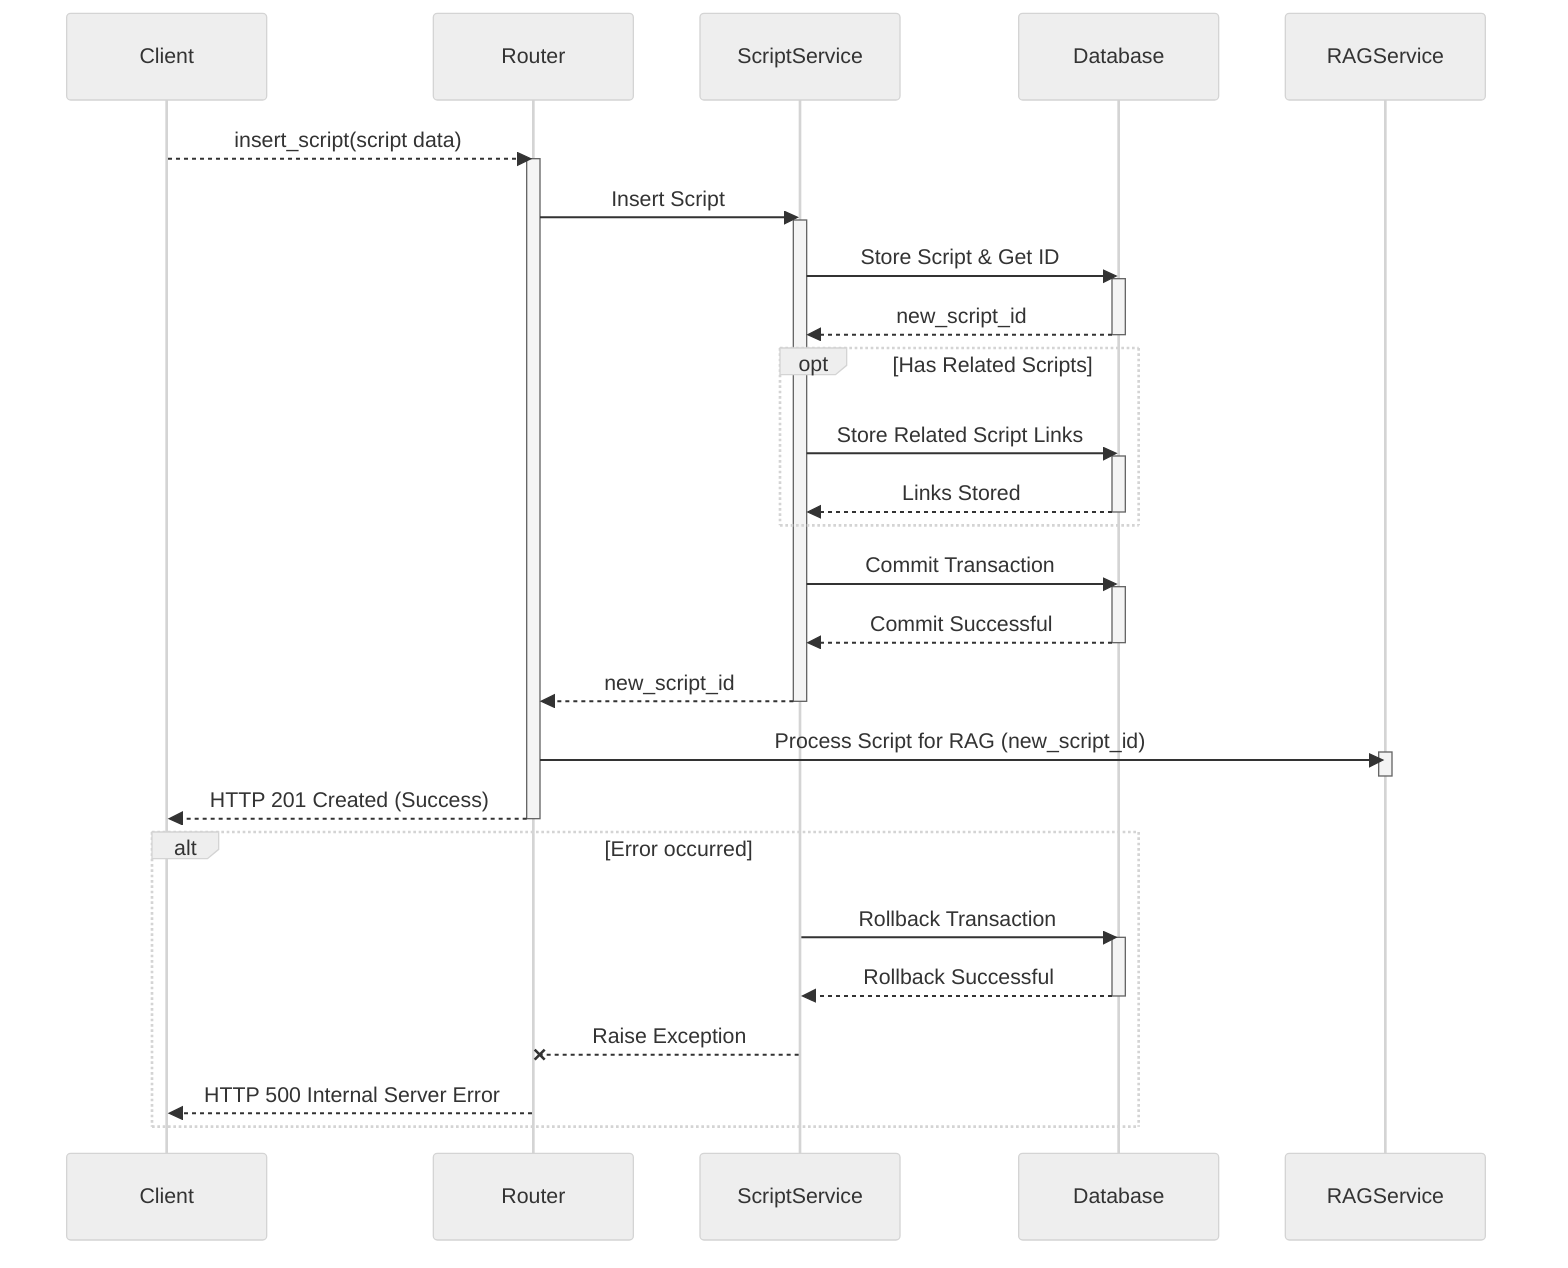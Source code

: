 %%{init: {'theme': 'neutral', 'themeVariables': {'actorFontSize': 24, 'messageFontSize': 24, 'noteFontSize': 24}}}%%
sequenceDiagram
    participant Client
    participant Router
    participant ScriptService
    participant Database
    participant RAGService

    Client-->>Router: insert_script(script data)
    activate Router
    Router->>ScriptService: Insert Script
    activate ScriptService

    ScriptService->>Database: Store Script & Get ID
    activate Database
    Database-->>ScriptService: new_script_id
    deactivate Database

    opt Has Related Scripts
        ScriptService->>Database: Store Related Script Links
        activate Database
        Database-->>ScriptService: Links Stored
        deactivate Database
    end

    ScriptService->>Database: Commit Transaction
    activate Database
    Database-->>ScriptService: Commit Successful
    deactivate Database

    ScriptService-->>Router: new_script_id
    deactivate ScriptService

    Router->>RAGService: Process Script for RAG (new_script_id)
    activate RAGService
    deactivate RAGService

    Router-->>Client: HTTP 201 Created (Success)
    deactivate Router

    alt Error occurred
        ScriptService->>Database: Rollback Transaction
        activate Database
        Database-->>ScriptService: Rollback Successful
        deactivate Database
        ScriptService--xRouter: Raise Exception
        Router-->>Client: HTTP 500 Internal Server Error
    end